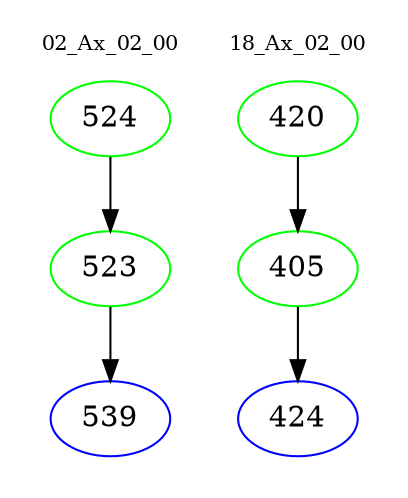 digraph{
subgraph cluster_0 {
color = white
label = "02_Ax_02_00";
fontsize=10;
T0_524 [label="524", color="green"]
T0_524 -> T0_523 [color="black"]
T0_523 [label="523", color="green"]
T0_523 -> T0_539 [color="black"]
T0_539 [label="539", color="blue"]
}
subgraph cluster_1 {
color = white
label = "18_Ax_02_00";
fontsize=10;
T1_420 [label="420", color="green"]
T1_420 -> T1_405 [color="black"]
T1_405 [label="405", color="green"]
T1_405 -> T1_424 [color="black"]
T1_424 [label="424", color="blue"]
}
}

